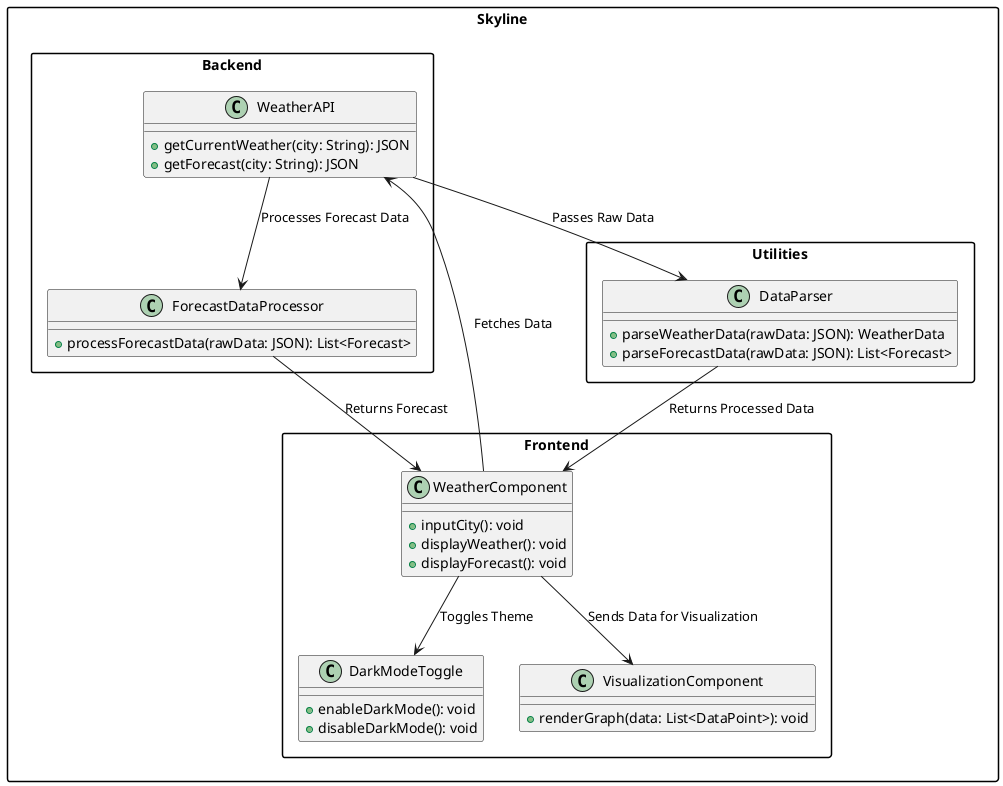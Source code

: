 @startuml
skinparam packageStyle rectangle

package "Skyline" {
    package "Frontend" {
        class "WeatherComponent" {
            +inputCity(): void
            +displayWeather(): void
            +displayForecast(): void
        }
        class "DarkModeToggle" {
            +enableDarkMode(): void
            +disableDarkMode(): void
        }
        class "VisualizationComponent" {
            +renderGraph(data: List<DataPoint>): void
        }
    }

    package "Backend" {
        class "WeatherAPI" {
            +getCurrentWeather(city: String): JSON
            +getForecast(city: String): JSON
        }
        class "ForecastDataProcessor" {
            +processForecastData(rawData: JSON): List<Forecast>
        }
    }

    package "Utilities" {
        class "DataParser" {
            +parseWeatherData(rawData: JSON): WeatherData
            +parseForecastData(rawData: JSON): List<Forecast>
        }
    }
}

' Relationships
WeatherComponent --> WeatherAPI : Fetches Data
WeatherAPI --> DataParser : Passes Raw Data
DataParser --> WeatherComponent : Returns Processed Data
WeatherAPI --> ForecastDataProcessor : Processes Forecast Data
ForecastDataProcessor --> WeatherComponent : Returns Forecast
WeatherComponent --> VisualizationComponent : Sends Data for Visualization
WeatherComponent --> DarkModeToggle : Toggles Theme
@enduml
